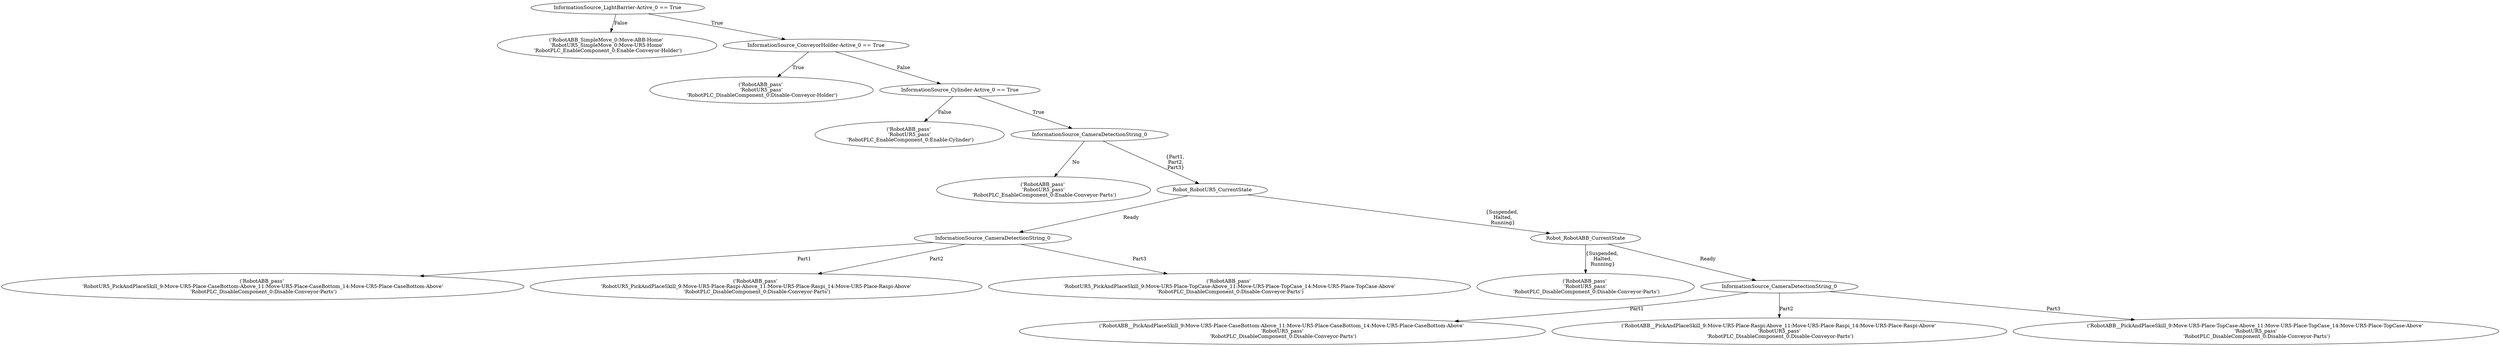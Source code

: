strict digraph {
    action1  [ label="('RobotABB_SimpleMove_0:Move-ABB-Home' \n 'RobotUR5_SimpleMove_0:Move-UR5-Home' \n 'RobotPLC_EnableComponent_0:Enable-Conveyor-Holder')"]
    action2  [ label="('RobotABB_pass' \n 'RobotUR5_pass' \n 'RobotPLC_DisableComponent_0:Disable-Conveyor-Holder')"]
    action3  [ label="('RobotABB_pass' \n 'RobotUR5_pass' \n 'RobotPLC_EnableComponent_0:Enable-Cylinder')"]
    action5  [ label="('RobotABB_pass' \n 'RobotUR5_pass' \n 'RobotPLC_EnableComponent_0:Enable-Conveyor-Parts')"]
    action6  [ label="('RobotABB_pass' \n 'RobotUR5_pass' \n 'RobotPLC_DisableComponent_0:Disable-Conveyor-Parts')"]

    action8_1  [ label="('RobotABB_pass' \n 'RobotUR5_PickAndPlaceSkill_9:Move-UR5-Place-CaseBottom-Above_11:Move-UR5-Place-CaseBottom_14:Move-UR5-Place-CaseBottom-Above' \n 'RobotPLC_DisableComponent_0:Disable-Conveyor-Parts')"]
    action8_2  [ label="('RobotABB_pass' \n 'RobotUR5_PickAndPlaceSkill_9:Move-UR5-Place-Raspi-Above_11:Move-UR5-Place-Raspi_14:Move-UR5-Place-Raspi-Above' \n 'RobotPLC_DisableComponent_0:Disable-Conveyor-Parts')"]
    action8_3  [ label="('RobotABB_pass' \n 'RobotUR5_PickAndPlaceSkill_9:Move-UR5-Place-TopCase-Above_11:Move-UR5-Place-TopCase_14:Move-UR5-Place-TopCase-Above' \n 'RobotPLC_DisableComponent_0:Disable-Conveyor-Parts')"]

    action9_1  [ label="('RobotABB__PickAndPlaceSkill_9:Move-UR5-Place-CaseBottom-Above_11:Move-UR5-Place-CaseBottom_14:Move-UR5-Place-CaseBottom-Above' \n 'RobotUR5_pass' \n 'RobotPLC_DisableComponent_0:Disable-Conveyor-Parts')"]
    action9_2  [ label="('RobotABB__PickAndPlaceSkill_9:Move-UR5-Place-Raspi-Above_11:Move-UR5-Place-Raspi_14:Move-UR5-Place-Raspi-Above' \n 'RobotUR5_pass' \n 'RobotPLC_DisableComponent_0:Disable-Conveyor-Parts')"]
    action9_3  [ label="('RobotABB__PickAndPlaceSkill_9:Move-UR5-Place-TopCase-Above_11:Move-UR5-Place-TopCase_14:Move-UR5-Place-TopCase-Above' \n 'RobotUR5_pass' \n 'RobotPLC_DisableComponent_0:Disable-Conveyor-Parts')"]

    lightBarrierActive [label="InformationSource_LightBarrier-Active_0 == True"]
    cylinderActive [label="InformationSource_Cylinder-Active_0 == True"]
    conveyorHolderActive [label="InformationSource_ConveyorHolder-Active_0 == True"]
    camaraDetection_1 [label="InformationSource_CameraDetectionString_0"]
    camaraDetection_2 [label="InformationSource_CameraDetectionString_0"]
    camaraDetection_3 [label="InformationSource_CameraDetectionString_0"]
    robot1CurrentState [label="Robot_RobotUR5_CurrentState"]
    robot2CurrentState [label="Robot_RobotABB_CurrentState"]


    lightBarrierActive -> conveyorHolderActive [ label="True"]
    lightBarrierActive -> action1 [ label="False"]
    conveyorHolderActive -> action2 [ label="True"]
    conveyorHolderActive ->  cylinderActive[ label="False"]
    cylinderActive -> camaraDetection_1 [ label="True"]
    cylinderActive -> action3 [ label="False"]
    camaraDetection_1 -> action5 [ label="No"]
    camaraDetection_1 -> robot1CurrentState [ label="{Part1,\n Part2,\n Part3}"]

    robot1CurrentState -> camaraDetection_2 [ label="Ready"]
    robot1CurrentState -> robot2CurrentState [ label="{Suspended,\n Halted,\n Running}"]
    camaraDetection_2 -> action8_1 [ label="Part1"]
    camaraDetection_2 -> action8_2 [ label="Part2"]
    camaraDetection_2 -> action8_3 [ label="Part3"]
    robot2CurrentState -> action6 [ label="{Suspended,\n Halted,\n Running}"]
    robot2CurrentState -> camaraDetection_3 [ label="Ready"]
    camaraDetection_3 -> action9_1 [ label="Part1"]
    camaraDetection_3 -> action9_2 [ label="Part2"]
    camaraDetection_3 -> action9_3 [ label="Part3"]
}
